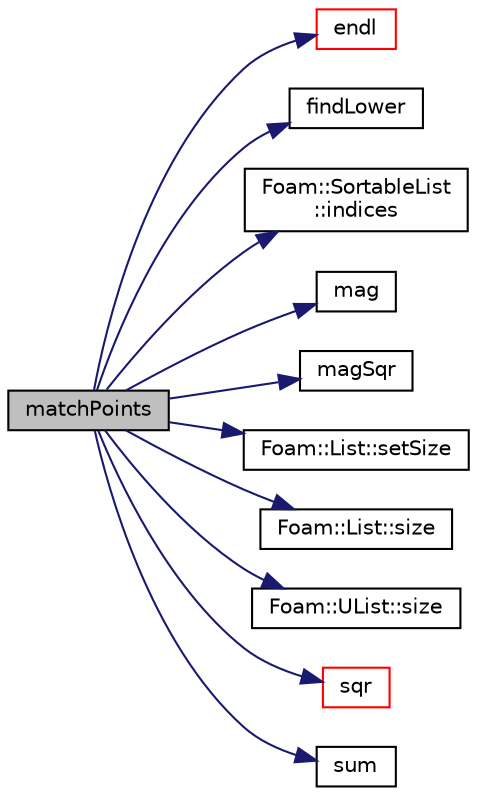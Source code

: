digraph "matchPoints"
{
  bgcolor="transparent";
  edge [fontname="Helvetica",fontsize="10",labelfontname="Helvetica",labelfontsize="10"];
  node [fontname="Helvetica",fontsize="10",shape=record];
  rankdir="LR";
  Node126379 [label="matchPoints",height=0.2,width=0.4,color="black", fillcolor="grey75", style="filled", fontcolor="black"];
  Node126379 -> Node126380 [color="midnightblue",fontsize="10",style="solid",fontname="Helvetica"];
  Node126380 [label="endl",height=0.2,width=0.4,color="red",URL="$a21851.html#a2db8fe02a0d3909e9351bb4275b23ce4",tooltip="Add newline and flush stream. "];
  Node126379 -> Node126382 [color="midnightblue",fontsize="10",style="solid",fontname="Helvetica"];
  Node126382 [label="findLower",height=0.2,width=0.4,color="black",URL="$a21851.html#a3e7bb0d50f5b31a0dbbf2a6db45a23d9",tooltip="Find last element < given value in sorted list and return index,. "];
  Node126379 -> Node126383 [color="midnightblue",fontsize="10",style="solid",fontname="Helvetica"];
  Node126383 [label="Foam::SortableList\l::indices",height=0.2,width=0.4,color="black",URL="$a27033.html#a28bce53bb8731da2b5f7a7cfb9ae2167",tooltip="Return the list of sorted indices. Updated every sort. "];
  Node126379 -> Node126384 [color="midnightblue",fontsize="10",style="solid",fontname="Helvetica"];
  Node126384 [label="mag",height=0.2,width=0.4,color="black",URL="$a21851.html#a929da2a3fdcf3dacbbe0487d3a330dae"];
  Node126379 -> Node126385 [color="midnightblue",fontsize="10",style="solid",fontname="Helvetica"];
  Node126385 [label="magSqr",height=0.2,width=0.4,color="black",URL="$a21851.html#ae6fff2c6981e6d9618aa5038e69def6e"];
  Node126379 -> Node126386 [color="midnightblue",fontsize="10",style="solid",fontname="Helvetica"];
  Node126386 [label="Foam::List::setSize",height=0.2,width=0.4,color="black",URL="$a26833.html#aedb985ffeaf1bdbfeccc2a8730405703",tooltip="Reset size of List. "];
  Node126379 -> Node126387 [color="midnightblue",fontsize="10",style="solid",fontname="Helvetica"];
  Node126387 [label="Foam::List::size",height=0.2,width=0.4,color="black",URL="$a26833.html#a8a5f6fa29bd4b500caf186f60245b384",tooltip="Override size to be inconsistent with allocated storage. "];
  Node126379 -> Node126388 [color="midnightblue",fontsize="10",style="solid",fontname="Helvetica"];
  Node126388 [label="Foam::UList::size",height=0.2,width=0.4,color="black",URL="$a26837.html#a47b3bf30da1eb3ab8076b5fbe00e0494",tooltip="Return the number of elements in the UList. "];
  Node126379 -> Node126389 [color="midnightblue",fontsize="10",style="solid",fontname="Helvetica"];
  Node126389 [label="sqr",height=0.2,width=0.4,color="red",URL="$a21851.html#a277dc11c581d53826ab5090b08f3b17b"];
  Node126379 -> Node126393 [color="midnightblue",fontsize="10",style="solid",fontname="Helvetica"];
  Node126393 [label="sum",height=0.2,width=0.4,color="black",URL="$a21851.html#a3d8733143aad0e03b300186ab4bef137"];
}
